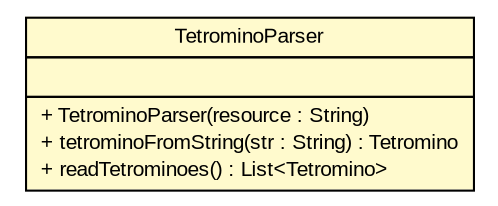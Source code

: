 #!/usr/local/bin/dot
#
# Class diagram 
# Generated by UMLGraph version R5_6 (http://www.umlgraph.org/)
#

digraph G {
	edge [fontname="arial",fontsize=10,labelfontname="arial",labelfontsize=10];
	node [fontname="arial",fontsize=10,shape=plaintext];
	nodesep=0.25;
	ranksep=0.5;
	// com.github.tilastokeskus.matertis.util.TetrominoParser
	c3256 [label=<<table title="com.github.tilastokeskus.matertis.util.TetrominoParser" border="0" cellborder="1" cellspacing="0" cellpadding="2" port="p" bgcolor="lemonChiffon" href="./TetrominoParser.html">
		<tr><td><table border="0" cellspacing="0" cellpadding="1">
<tr><td align="center" balign="center"> TetrominoParser </td></tr>
		</table></td></tr>
		<tr><td><table border="0" cellspacing="0" cellpadding="1">
<tr><td align="left" balign="left">  </td></tr>
		</table></td></tr>
		<tr><td><table border="0" cellspacing="0" cellpadding="1">
<tr><td align="left" balign="left"> + TetrominoParser(resource : String) </td></tr>
<tr><td align="left" balign="left"> + tetrominoFromString(str : String) : Tetromino </td></tr>
<tr><td align="left" balign="left"> + readTetrominoes() : List&lt;Tetromino&gt; </td></tr>
		</table></td></tr>
		</table>>, URL="./TetrominoParser.html", fontname="arial", fontcolor="black", fontsize=10.0];
}

